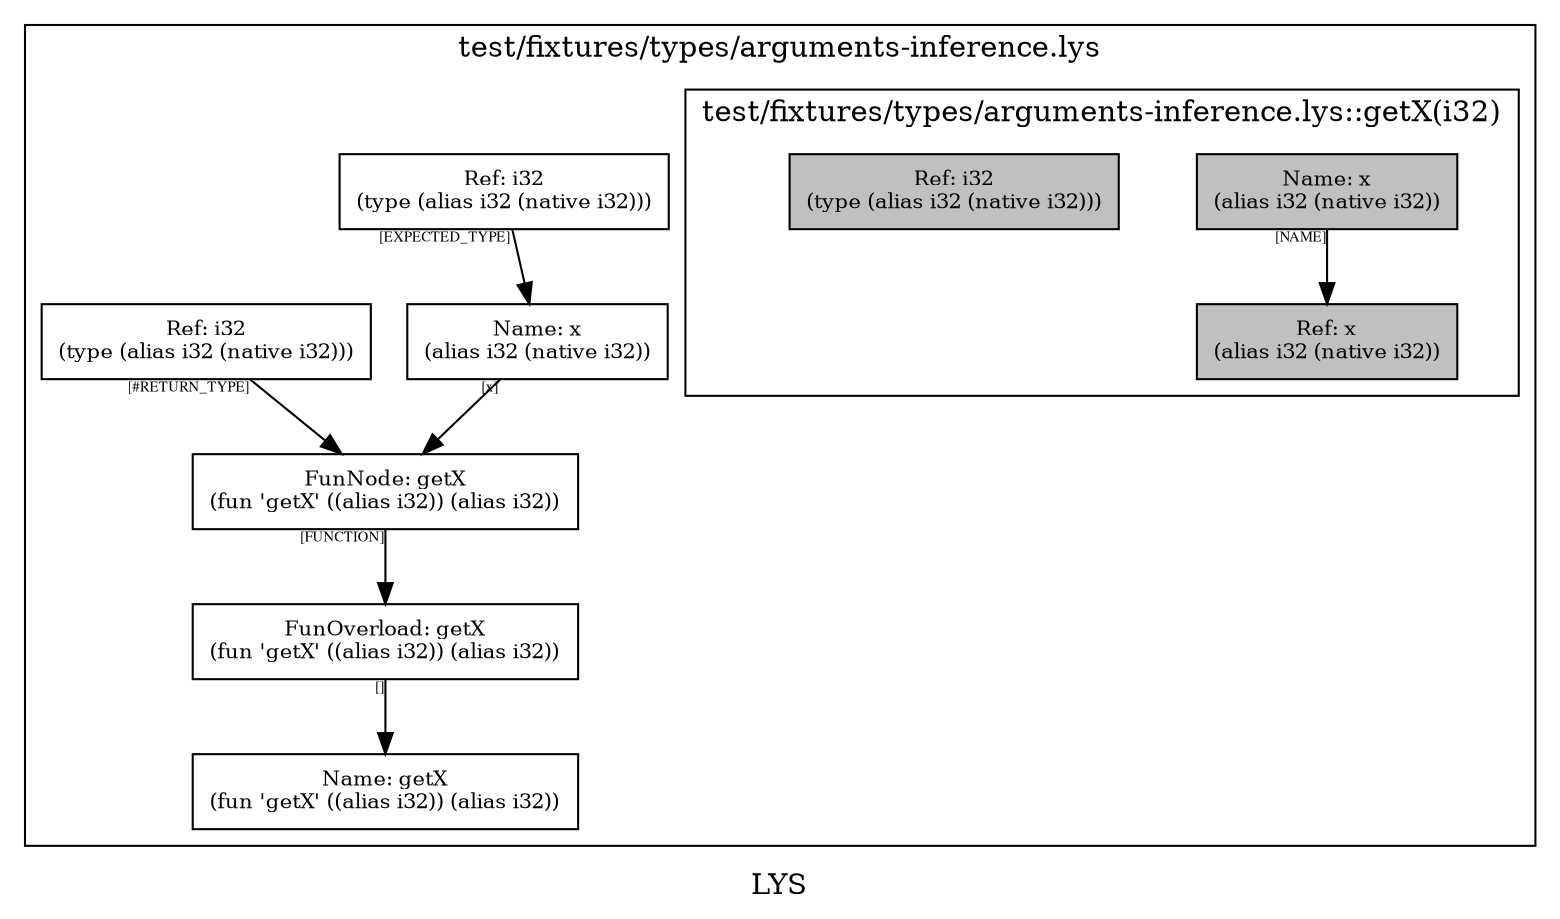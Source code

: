 digraph LYS {
  node [shape=box,fontsize=10];
  subgraph "cluster_test/fixtures/types/arguments-inference.lys" {
    1 [label="FunOverload: getX\n(fun 'getX' ((alias i32)) (alias i32))", fillcolor=grey];
    2 [label="FunNode: getX\n(fun 'getX' ((alias i32)) (alias i32))", fillcolor=grey];
    3 [label="Ref: i32\n(type (alias i32 (native i32)))", fillcolor=grey];
    4 [label="Name: x\n(alias i32 (native i32))", fillcolor=grey];
    5 [label="Ref: i32\n(type (alias i32 (native i32)))", fillcolor=grey];
    6 [label="Name: getX\n(fun 'getX' ((alias i32)) (alias i32))", fillcolor=grey];
    subgraph "cluster_test/fixtures/types/arguments-inference.lys_0" { rankdir=TB;
      node [style=filled, fillcolor=grey];
      7 [label="Name: x\n(alias i32 (native i32))", fillcolor=grey];
      8 [label="Ref: x\n(alias i32 (native i32))", fillcolor=grey];
      9 [label="Ref: i32\n(type (alias i32 (native i32)))", fillcolor=grey];
      label="test/fixtures/types/arguments-inference.lys::getX(i32)";
    }
    label="test/fixtures/types/arguments-inference.lys";
  }
  1 -> 6[taillabel="[]" fontsize=7 fontname="times" color="black" ];
  2 -> 1[taillabel="[FUNCTION]" fontsize=7 fontname="times" color="black" ];
  3 -> 4[taillabel="[EXPECTED_TYPE]" fontsize=7 fontname="times" color="black" ];
  4 -> 2[taillabel="[x]" fontsize=7 fontname="times" color="black" ];
  5 -> 2[taillabel="[#RETURN_TYPE]" fontsize=7 fontname="times" color="black" ];
  7 -> 8[taillabel="[NAME]" fontsize=7 fontname="times" color="black" ];
  label="LYS";
}
